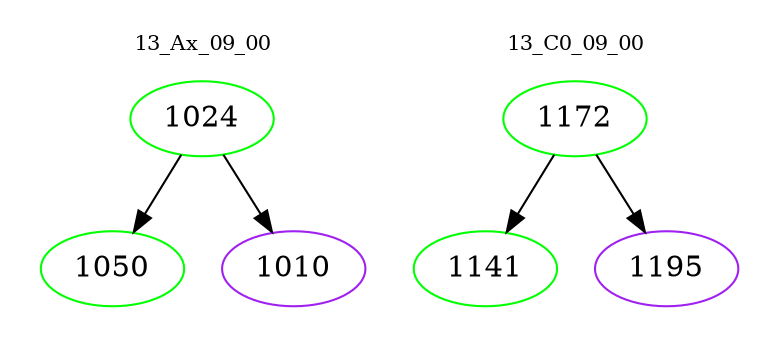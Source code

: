 digraph{
subgraph cluster_0 {
color = white
label = "13_Ax_09_00";
fontsize=10;
T0_1024 [label="1024", color="green"]
T0_1024 -> T0_1050 [color="black"]
T0_1050 [label="1050", color="green"]
T0_1024 -> T0_1010 [color="black"]
T0_1010 [label="1010", color="purple"]
}
subgraph cluster_1 {
color = white
label = "13_C0_09_00";
fontsize=10;
T1_1172 [label="1172", color="green"]
T1_1172 -> T1_1141 [color="black"]
T1_1141 [label="1141", color="green"]
T1_1172 -> T1_1195 [color="black"]
T1_1195 [label="1195", color="purple"]
}
}
